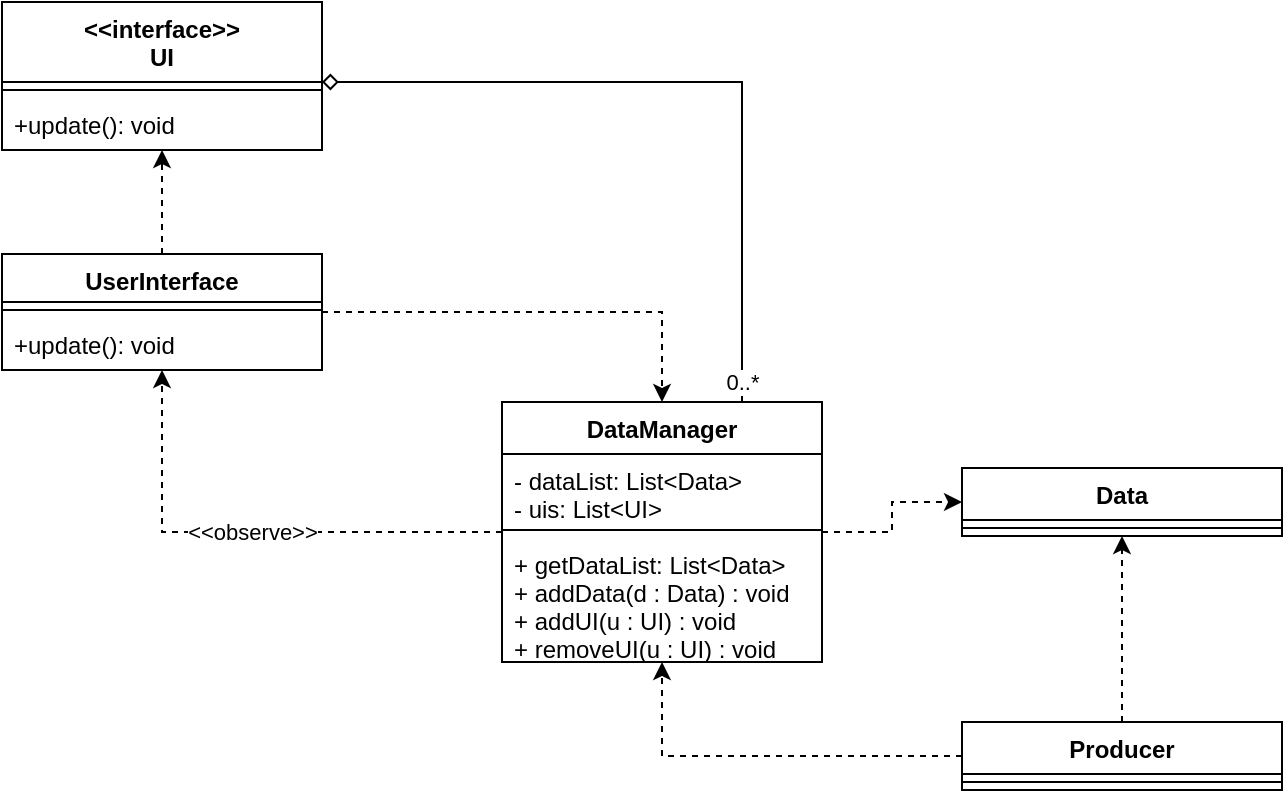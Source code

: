 <mxfile version="15.9.1" type="github">
  <diagram id="lmByMn0HQHh4UNysYG38" name="Page-1">
    <mxGraphModel dx="399" dy="726" grid="1" gridSize="10" guides="1" tooltips="1" connect="1" arrows="1" fold="1" page="1" pageScale="1" pageWidth="850" pageHeight="1100" math="0" shadow="0">
      <root>
        <mxCell id="0" />
        <mxCell id="1" parent="0" />
        <mxCell id="p4RAcoxvBXNYO5Qk2_Bm-2" value="&lt;&lt;interface&gt;&gt;&#xa;UI" style="swimlane;fontStyle=1;align=center;verticalAlign=top;childLayout=stackLayout;horizontal=1;startSize=40;horizontalStack=0;resizeParent=1;resizeParentMax=0;resizeLast=0;collapsible=1;marginBottom=0;" vertex="1" parent="1">
          <mxGeometry x="60" y="110" width="160" height="74" as="geometry" />
        </mxCell>
        <mxCell id="p4RAcoxvBXNYO5Qk2_Bm-4" value="" style="line;strokeWidth=1;fillColor=none;align=left;verticalAlign=middle;spacingTop=-1;spacingLeft=3;spacingRight=3;rotatable=0;labelPosition=right;points=[];portConstraint=eastwest;" vertex="1" parent="p4RAcoxvBXNYO5Qk2_Bm-2">
          <mxGeometry y="40" width="160" height="8" as="geometry" />
        </mxCell>
        <mxCell id="p4RAcoxvBXNYO5Qk2_Bm-5" value="+update(): void" style="text;strokeColor=none;fillColor=none;align=left;verticalAlign=top;spacingLeft=4;spacingRight=4;overflow=hidden;rotatable=0;points=[[0,0.5],[1,0.5]];portConstraint=eastwest;" vertex="1" parent="p4RAcoxvBXNYO5Qk2_Bm-2">
          <mxGeometry y="48" width="160" height="26" as="geometry" />
        </mxCell>
        <mxCell id="p4RAcoxvBXNYO5Qk2_Bm-17" style="edgeStyle=orthogonalEdgeStyle;rounded=0;orthogonalLoop=1;jettySize=auto;html=1;dashed=1;" edge="1" parent="1" source="p4RAcoxvBXNYO5Qk2_Bm-9" target="p4RAcoxvBXNYO5Qk2_Bm-13">
          <mxGeometry relative="1" as="geometry" />
        </mxCell>
        <mxCell id="p4RAcoxvBXNYO5Qk2_Bm-24" value="&amp;lt;&amp;lt;observe&amp;gt;&amp;gt;" style="edgeStyle=orthogonalEdgeStyle;rounded=0;orthogonalLoop=1;jettySize=auto;html=1;dashed=1;" edge="1" parent="1" source="p4RAcoxvBXNYO5Qk2_Bm-9" target="p4RAcoxvBXNYO5Qk2_Bm-20">
          <mxGeometry relative="1" as="geometry" />
        </mxCell>
        <mxCell id="p4RAcoxvBXNYO5Qk2_Bm-30" value="0..*" style="rounded=0;orthogonalLoop=1;jettySize=auto;html=1;exitX=0.75;exitY=0;exitDx=0;exitDy=0;elbow=vertical;endArrow=diamond;endFill=0;edgeStyle=orthogonalEdgeStyle;" edge="1" parent="1" source="p4RAcoxvBXNYO5Qk2_Bm-9" target="p4RAcoxvBXNYO5Qk2_Bm-2">
          <mxGeometry x="-0.946" relative="1" as="geometry">
            <Array as="points">
              <mxPoint x="430" y="150" />
            </Array>
            <mxPoint as="offset" />
          </mxGeometry>
        </mxCell>
        <mxCell id="p4RAcoxvBXNYO5Qk2_Bm-9" value="DataManager" style="swimlane;fontStyle=1;align=center;verticalAlign=top;childLayout=stackLayout;horizontal=1;startSize=26;horizontalStack=0;resizeParent=1;resizeParentMax=0;resizeLast=0;collapsible=1;marginBottom=0;" vertex="1" parent="1">
          <mxGeometry x="310" y="310" width="160" height="130" as="geometry" />
        </mxCell>
        <mxCell id="p4RAcoxvBXNYO5Qk2_Bm-10" value="- dataList: List&lt;Data&gt;&#xa;- uis: List&lt;UI&gt;" style="text;strokeColor=none;fillColor=none;align=left;verticalAlign=top;spacingLeft=4;spacingRight=4;overflow=hidden;rotatable=0;points=[[0,0.5],[1,0.5]];portConstraint=eastwest;" vertex="1" parent="p4RAcoxvBXNYO5Qk2_Bm-9">
          <mxGeometry y="26" width="160" height="34" as="geometry" />
        </mxCell>
        <mxCell id="p4RAcoxvBXNYO5Qk2_Bm-11" value="" style="line;strokeWidth=1;fillColor=none;align=left;verticalAlign=middle;spacingTop=-1;spacingLeft=3;spacingRight=3;rotatable=0;labelPosition=right;points=[];portConstraint=eastwest;" vertex="1" parent="p4RAcoxvBXNYO5Qk2_Bm-9">
          <mxGeometry y="60" width="160" height="8" as="geometry" />
        </mxCell>
        <mxCell id="p4RAcoxvBXNYO5Qk2_Bm-12" value="+ getDataList: List&lt;Data&gt;&#xa;+ addData(d : Data) : void&#xa;+ addUI(u : UI) : void&#xa;+ removeUI(u : UI) : void" style="text;strokeColor=none;fillColor=none;align=left;verticalAlign=top;spacingLeft=4;spacingRight=4;overflow=hidden;rotatable=0;points=[[0,0.5],[1,0.5]];portConstraint=eastwest;" vertex="1" parent="p4RAcoxvBXNYO5Qk2_Bm-9">
          <mxGeometry y="68" width="160" height="62" as="geometry" />
        </mxCell>
        <mxCell id="p4RAcoxvBXNYO5Qk2_Bm-13" value="Data" style="swimlane;fontStyle=1;align=center;verticalAlign=top;childLayout=stackLayout;horizontal=1;startSize=26;horizontalStack=0;resizeParent=1;resizeParentMax=0;resizeLast=0;collapsible=1;marginBottom=0;" vertex="1" parent="1">
          <mxGeometry x="540" y="343" width="160" height="34" as="geometry" />
        </mxCell>
        <mxCell id="p4RAcoxvBXNYO5Qk2_Bm-15" value="" style="line;strokeWidth=1;fillColor=none;align=left;verticalAlign=middle;spacingTop=-1;spacingLeft=3;spacingRight=3;rotatable=0;labelPosition=right;points=[];portConstraint=eastwest;" vertex="1" parent="p4RAcoxvBXNYO5Qk2_Bm-13">
          <mxGeometry y="26" width="160" height="8" as="geometry" />
        </mxCell>
        <mxCell id="p4RAcoxvBXNYO5Qk2_Bm-23" style="edgeStyle=orthogonalEdgeStyle;rounded=0;orthogonalLoop=1;jettySize=auto;html=1;dashed=1;" edge="1" parent="1" source="p4RAcoxvBXNYO5Qk2_Bm-20" target="p4RAcoxvBXNYO5Qk2_Bm-2">
          <mxGeometry relative="1" as="geometry" />
        </mxCell>
        <mxCell id="p4RAcoxvBXNYO5Qk2_Bm-25" style="edgeStyle=orthogonalEdgeStyle;rounded=0;orthogonalLoop=1;jettySize=auto;html=1;dashed=1;" edge="1" parent="1" source="p4RAcoxvBXNYO5Qk2_Bm-20" target="p4RAcoxvBXNYO5Qk2_Bm-9">
          <mxGeometry relative="1" as="geometry" />
        </mxCell>
        <mxCell id="p4RAcoxvBXNYO5Qk2_Bm-20" value="UserInterface" style="swimlane;fontStyle=1;align=center;verticalAlign=top;childLayout=stackLayout;horizontal=1;startSize=24;horizontalStack=0;resizeParent=1;resizeParentMax=0;resizeLast=0;collapsible=1;marginBottom=0;" vertex="1" parent="1">
          <mxGeometry x="60" y="236" width="160" height="58" as="geometry" />
        </mxCell>
        <mxCell id="p4RAcoxvBXNYO5Qk2_Bm-21" value="" style="line;strokeWidth=1;fillColor=none;align=left;verticalAlign=middle;spacingTop=-1;spacingLeft=3;spacingRight=3;rotatable=0;labelPosition=right;points=[];portConstraint=eastwest;" vertex="1" parent="p4RAcoxvBXNYO5Qk2_Bm-20">
          <mxGeometry y="24" width="160" height="8" as="geometry" />
        </mxCell>
        <mxCell id="p4RAcoxvBXNYO5Qk2_Bm-22" value="+update(): void" style="text;strokeColor=none;fillColor=none;align=left;verticalAlign=top;spacingLeft=4;spacingRight=4;overflow=hidden;rotatable=0;points=[[0,0.5],[1,0.5]];portConstraint=eastwest;" vertex="1" parent="p4RAcoxvBXNYO5Qk2_Bm-20">
          <mxGeometry y="32" width="160" height="26" as="geometry" />
        </mxCell>
        <mxCell id="p4RAcoxvBXNYO5Qk2_Bm-28" style="edgeStyle=orthogonalEdgeStyle;rounded=0;orthogonalLoop=1;jettySize=auto;html=1;dashed=1;" edge="1" parent="1" source="p4RAcoxvBXNYO5Qk2_Bm-26" target="p4RAcoxvBXNYO5Qk2_Bm-13">
          <mxGeometry relative="1" as="geometry" />
        </mxCell>
        <mxCell id="p4RAcoxvBXNYO5Qk2_Bm-29" style="edgeStyle=orthogonalEdgeStyle;rounded=0;orthogonalLoop=1;jettySize=auto;html=1;dashed=1;" edge="1" parent="1" source="p4RAcoxvBXNYO5Qk2_Bm-26" target="p4RAcoxvBXNYO5Qk2_Bm-9">
          <mxGeometry relative="1" as="geometry" />
        </mxCell>
        <mxCell id="p4RAcoxvBXNYO5Qk2_Bm-26" value="Producer" style="swimlane;fontStyle=1;align=center;verticalAlign=top;childLayout=stackLayout;horizontal=1;startSize=26;horizontalStack=0;resizeParent=1;resizeParentMax=0;resizeLast=0;collapsible=1;marginBottom=0;" vertex="1" parent="1">
          <mxGeometry x="540" y="470" width="160" height="34" as="geometry" />
        </mxCell>
        <mxCell id="p4RAcoxvBXNYO5Qk2_Bm-27" value="" style="line;strokeWidth=1;fillColor=none;align=left;verticalAlign=middle;spacingTop=-1;spacingLeft=3;spacingRight=3;rotatable=0;labelPosition=right;points=[];portConstraint=eastwest;" vertex="1" parent="p4RAcoxvBXNYO5Qk2_Bm-26">
          <mxGeometry y="26" width="160" height="8" as="geometry" />
        </mxCell>
      </root>
    </mxGraphModel>
  </diagram>
</mxfile>
